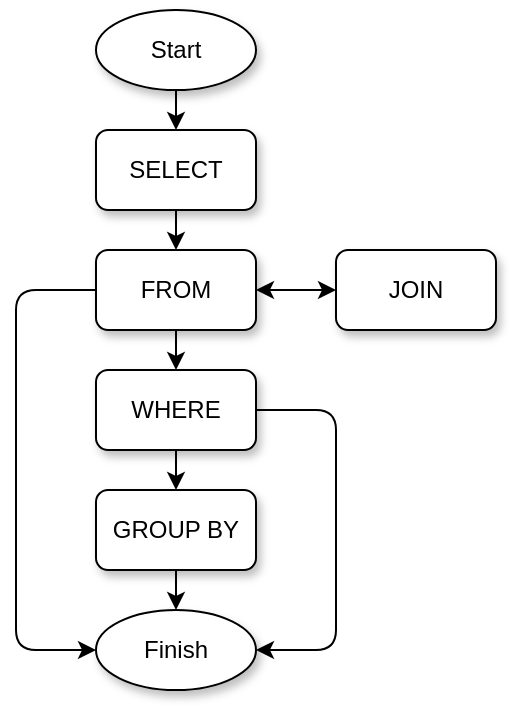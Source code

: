 <mxfile version="22.1.16" type="device">
  <diagram name="Seite-1" id="6jyTuj44CwEUqstygn92">
    <mxGraphModel dx="627" dy="522" grid="1" gridSize="10" guides="1" tooltips="1" connect="1" arrows="1" fold="1" page="1" pageScale="1" pageWidth="827" pageHeight="1169" math="0" shadow="0">
      <root>
        <mxCell id="0" />
        <mxCell id="1" parent="0" />
        <mxCell id="9oIrqAJ76By7ympaLR-X-1" value="SELECT" style="rounded=1;whiteSpace=wrap;html=1;fontSize=12;glass=0;strokeWidth=1;shadow=1;" vertex="1" parent="1">
          <mxGeometry x="80" y="80" width="80" height="40" as="geometry" />
        </mxCell>
        <mxCell id="9oIrqAJ76By7ympaLR-X-2" value="FROM" style="rounded=1;whiteSpace=wrap;html=1;fontSize=12;glass=0;strokeWidth=1;shadow=1;" vertex="1" parent="1">
          <mxGeometry x="80" y="140" width="80" height="40" as="geometry" />
        </mxCell>
        <mxCell id="9oIrqAJ76By7ympaLR-X-4" value="WHERE" style="rounded=1;whiteSpace=wrap;html=1;fontSize=12;glass=0;strokeWidth=1;shadow=1;" vertex="1" parent="1">
          <mxGeometry x="80" y="200" width="80" height="40" as="geometry" />
        </mxCell>
        <mxCell id="9oIrqAJ76By7ympaLR-X-10" value="Start" style="ellipse;whiteSpace=wrap;html=1;shadow=1;" vertex="1" parent="1">
          <mxGeometry x="80" y="20" width="80" height="40" as="geometry" />
        </mxCell>
        <mxCell id="9oIrqAJ76By7ympaLR-X-11" value="Finish" style="ellipse;whiteSpace=wrap;html=1;shadow=1;" vertex="1" parent="1">
          <mxGeometry x="80" y="320" width="80" height="40" as="geometry" />
        </mxCell>
        <mxCell id="9oIrqAJ76By7ympaLR-X-12" value="JOIN" style="rounded=1;whiteSpace=wrap;html=1;fontSize=12;glass=0;strokeWidth=1;shadow=1;" vertex="1" parent="1">
          <mxGeometry x="200" y="140" width="80" height="40" as="geometry" />
        </mxCell>
        <mxCell id="9oIrqAJ76By7ympaLR-X-13" value="GROUP BY" style="rounded=1;whiteSpace=wrap;html=1;fontSize=12;glass=0;strokeWidth=1;shadow=1;" vertex="1" parent="1">
          <mxGeometry x="80" y="260" width="80" height="40" as="geometry" />
        </mxCell>
        <mxCell id="9oIrqAJ76By7ympaLR-X-14" value="" style="endArrow=classic;startArrow=classic;html=1;rounded=0;exitX=1;exitY=0.5;exitDx=0;exitDy=0;" edge="1" parent="1" source="9oIrqAJ76By7ympaLR-X-2">
          <mxGeometry width="50" height="50" relative="1" as="geometry">
            <mxPoint x="260" y="210" as="sourcePoint" />
            <mxPoint x="200" y="160" as="targetPoint" />
          </mxGeometry>
        </mxCell>
        <mxCell id="9oIrqAJ76By7ympaLR-X-15" value="" style="endArrow=classic;html=1;rounded=0;exitX=0.5;exitY=1;exitDx=0;exitDy=0;" edge="1" parent="1" source="9oIrqAJ76By7ympaLR-X-10" target="9oIrqAJ76By7ympaLR-X-1">
          <mxGeometry width="50" height="50" relative="1" as="geometry">
            <mxPoint x="260" y="210" as="sourcePoint" />
            <mxPoint x="310" y="160" as="targetPoint" />
          </mxGeometry>
        </mxCell>
        <mxCell id="9oIrqAJ76By7ympaLR-X-16" value="" style="endArrow=classic;html=1;rounded=0;exitX=0.5;exitY=1;exitDx=0;exitDy=0;entryX=0.5;entryY=0;entryDx=0;entryDy=0;" edge="1" parent="1" source="9oIrqAJ76By7ympaLR-X-1" target="9oIrqAJ76By7ympaLR-X-2">
          <mxGeometry width="50" height="50" relative="1" as="geometry">
            <mxPoint x="260" y="210" as="sourcePoint" />
            <mxPoint x="310" y="160" as="targetPoint" />
          </mxGeometry>
        </mxCell>
        <mxCell id="9oIrqAJ76By7ympaLR-X-17" value="" style="endArrow=classic;html=1;rounded=0;exitX=0.5;exitY=1;exitDx=0;exitDy=0;entryX=0.5;entryY=0;entryDx=0;entryDy=0;" edge="1" parent="1" source="9oIrqAJ76By7ympaLR-X-2" target="9oIrqAJ76By7ympaLR-X-4">
          <mxGeometry width="50" height="50" relative="1" as="geometry">
            <mxPoint x="260" y="210" as="sourcePoint" />
            <mxPoint x="310" y="160" as="targetPoint" />
          </mxGeometry>
        </mxCell>
        <mxCell id="9oIrqAJ76By7ympaLR-X-18" value="" style="endArrow=classic;html=1;rounded=0;exitX=0.5;exitY=1;exitDx=0;exitDy=0;entryX=0.5;entryY=0;entryDx=0;entryDy=0;" edge="1" parent="1" source="9oIrqAJ76By7ympaLR-X-4" target="9oIrqAJ76By7ympaLR-X-13">
          <mxGeometry width="50" height="50" relative="1" as="geometry">
            <mxPoint x="260" y="210" as="sourcePoint" />
            <mxPoint x="310" y="160" as="targetPoint" />
          </mxGeometry>
        </mxCell>
        <mxCell id="9oIrqAJ76By7ympaLR-X-19" value="" style="endArrow=classic;html=1;rounded=0;exitX=0.5;exitY=1;exitDx=0;exitDy=0;entryX=0.5;entryY=0;entryDx=0;entryDy=0;" edge="1" parent="1" source="9oIrqAJ76By7ympaLR-X-13" target="9oIrqAJ76By7ympaLR-X-11">
          <mxGeometry width="50" height="50" relative="1" as="geometry">
            <mxPoint x="260" y="210" as="sourcePoint" />
            <mxPoint x="310" y="160" as="targetPoint" />
          </mxGeometry>
        </mxCell>
        <mxCell id="9oIrqAJ76By7ympaLR-X-21" value="" style="endArrow=classic;html=1;rounded=1;exitX=1;exitY=0.5;exitDx=0;exitDy=0;entryX=1;entryY=0.5;entryDx=0;entryDy=0;curved=0;" edge="1" parent="1" source="9oIrqAJ76By7ympaLR-X-4" target="9oIrqAJ76By7ympaLR-X-11">
          <mxGeometry width="50" height="50" relative="1" as="geometry">
            <mxPoint x="260" y="210" as="sourcePoint" />
            <mxPoint x="200" y="220" as="targetPoint" />
            <Array as="points">
              <mxPoint x="200" y="220" />
              <mxPoint x="200" y="340" />
            </Array>
          </mxGeometry>
        </mxCell>
        <mxCell id="9oIrqAJ76By7ympaLR-X-22" value="" style="endArrow=classic;html=1;rounded=1;exitX=0;exitY=0.5;exitDx=0;exitDy=0;entryX=0;entryY=0.5;entryDx=0;entryDy=0;curved=0;" edge="1" parent="1" source="9oIrqAJ76By7ympaLR-X-2" target="9oIrqAJ76By7ympaLR-X-11">
          <mxGeometry width="50" height="50" relative="1" as="geometry">
            <mxPoint x="260" y="210" as="sourcePoint" />
            <mxPoint x="310" y="160" as="targetPoint" />
            <Array as="points">
              <mxPoint x="40" y="160" />
              <mxPoint x="40" y="340" />
            </Array>
          </mxGeometry>
        </mxCell>
      </root>
    </mxGraphModel>
  </diagram>
</mxfile>
